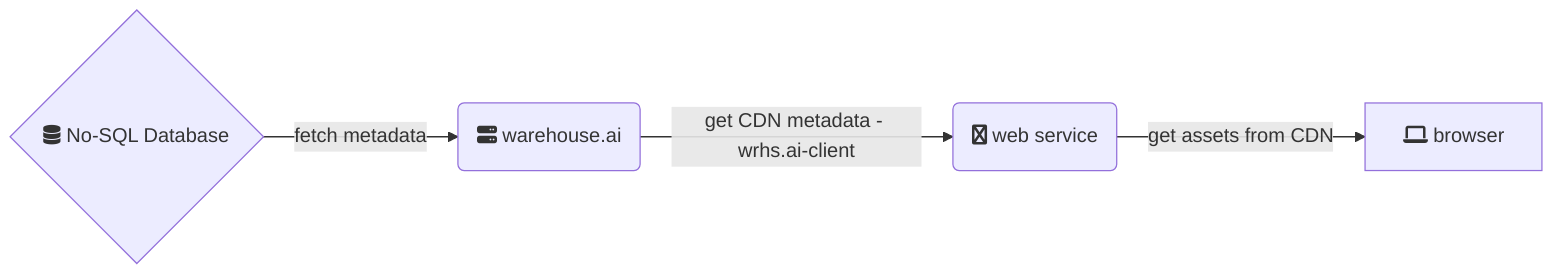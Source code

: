 graph LR
A(fa:fa-server warehouse.ai)
B(fa:fa-opencart web service)
C{fa:fa-database No-SQL Database}
D[fa:fa-laptop browser]

B --> |"get assets from CDN"| D
C --> |"fetch metadata"| A
A --> |"get CDN metadata - wrhs.ai-client"| B
